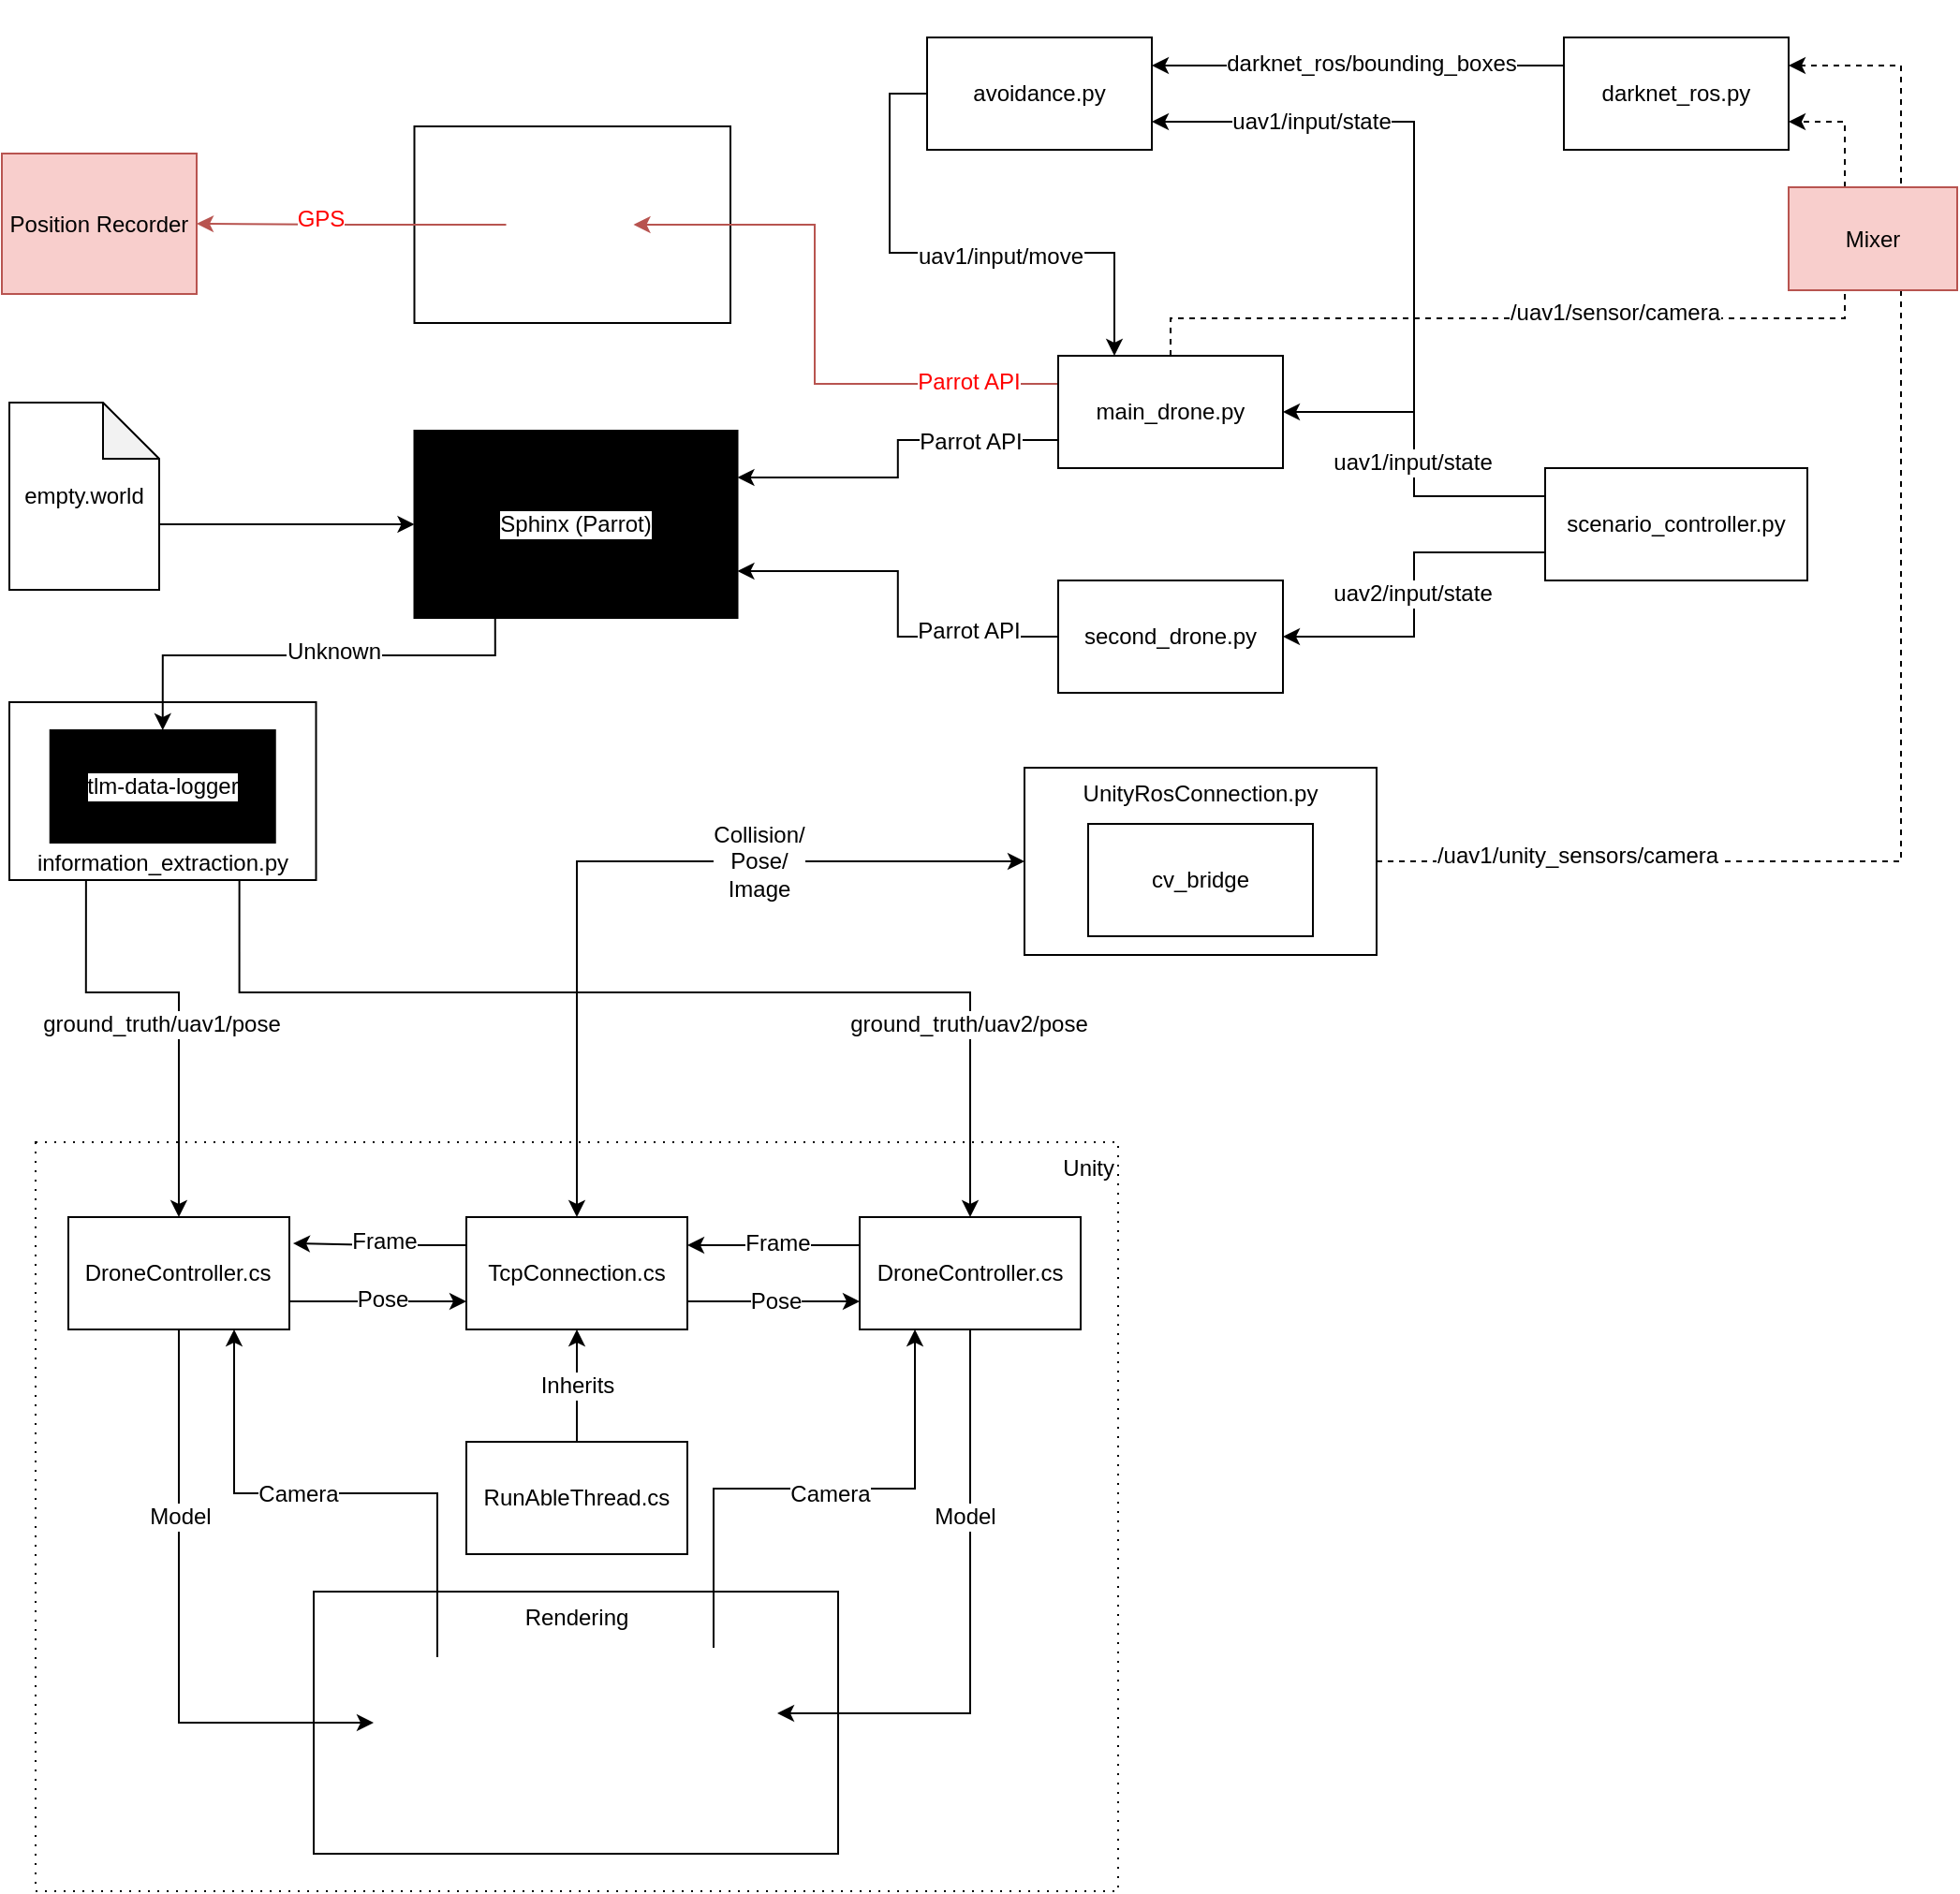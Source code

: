 <mxfile version="13.4.2" type="device"><diagram id="sR26R4YQHqEtjkeURN7Z" name="Page-1"><mxGraphModel dx="1593" dy="1179" grid="1" gridSize="10" guides="1" tooltips="1" connect="1" arrows="1" fold="1" page="1" pageScale="1" pageWidth="850" pageHeight="1100" math="0" shadow="0"><root><mxCell id="0"/><mxCell id="1" parent="0"/><mxCell id="xuFdxGa5tOCeXGsnWlZY-67" value="" style="rounded=0;whiteSpace=wrap;html=1;fillColor=none;align=center;fontSize=12;" vertex="1" parent="1"><mxGeometry x="316.25" y="117.5" width="168.75" height="105" as="geometry"/></mxCell><mxCell id="xuFdxGa5tOCeXGsnWlZY-58" style="edgeStyle=orthogonalEdgeStyle;rounded=0;orthogonalLoop=1;jettySize=auto;html=1;exitX=1;exitY=0.5;exitDx=0;exitDy=0;entryX=1;entryY=0.25;entryDx=0;entryDy=0;startArrow=none;startFill=0;endArrow=classic;endFill=1;dashed=1;fontSize=12;" edge="1" parent="1" source="xuFdxGa5tOCeXGsnWlZY-50" target="qe2rlAoDOOOY7LsXAlul-17"><mxGeometry relative="1" as="geometry"><Array as="points"><mxPoint x="1110" y="510"/><mxPoint x="1110" y="85"/></Array></mxGeometry></mxCell><mxCell id="xuFdxGa5tOCeXGsnWlZY-50" value="UnityRosConnection.py" style="rounded=0;whiteSpace=wrap;html=1;verticalAlign=top;fontSize=12;" vertex="1" parent="1"><mxGeometry x="642" y="460" width="188" height="100" as="geometry"/></mxCell><mxCell id="xuFdxGa5tOCeXGsnWlZY-43" style="edgeStyle=orthogonalEdgeStyle;rounded=0;orthogonalLoop=1;jettySize=auto;html=1;exitX=0.25;exitY=1;exitDx=0;exitDy=0;entryX=0.5;entryY=0;entryDx=0;entryDy=0;startArrow=none;startFill=0;endArrow=classic;endFill=1;fontSize=12;" edge="1" parent="1" source="qe2rlAoDOOOY7LsXAlul-18" target="xuFdxGa5tOCeXGsnWlZY-6"><mxGeometry relative="1" as="geometry"><Array as="points"><mxPoint x="141" y="580"/><mxPoint x="191" y="580"/></Array></mxGeometry></mxCell><mxCell id="xuFdxGa5tOCeXGsnWlZY-44" style="edgeStyle=orthogonalEdgeStyle;rounded=0;orthogonalLoop=1;jettySize=auto;html=1;exitX=0.75;exitY=1;exitDx=0;exitDy=0;entryX=0.5;entryY=0;entryDx=0;entryDy=0;startArrow=none;startFill=0;endArrow=classic;endFill=1;fontSize=12;" edge="1" parent="1" source="qe2rlAoDOOOY7LsXAlul-18" target="qe2rlAoDOOOY7LsXAlul-22"><mxGeometry relative="1" as="geometry"><Array as="points"><mxPoint x="223" y="580"/><mxPoint x="613" y="580"/></Array></mxGeometry></mxCell><mxCell id="qe2rlAoDOOOY7LsXAlul-18" value="&lt;div style=&quot;font-size: 12px;&quot;&gt;information_extraction.py&lt;/div&gt;" style="rounded=0;whiteSpace=wrap;html=1;verticalAlign=bottom;align=center;fontSize=12;" parent="1" vertex="1"><mxGeometry x="100" y="425" width="163.75" height="95" as="geometry"/></mxCell><mxCell id="qe2rlAoDOOOY7LsXAlul-2" value="Unity" style="rounded=0;whiteSpace=wrap;html=1;verticalAlign=top;align=right;fillColor=none;dashed=1;dashPattern=1 4;fontSize=12;" parent="1" vertex="1"><mxGeometry x="114" y="660" width="578" height="400" as="geometry"/></mxCell><mxCell id="xuFdxGa5tOCeXGsnWlZY-19" value="&lt;div style=&quot;font-size: 12px;&quot;&gt;Rendering&lt;/div&gt;" style="rounded=0;whiteSpace=wrap;html=1;labelBackgroundColor=#ffffff;align=center;verticalAlign=top;fillColor=none;fontSize=12;" vertex="1" parent="1"><mxGeometry x="262.5" y="900" width="280" height="140" as="geometry"/></mxCell><mxCell id="xuFdxGa5tOCeXGsnWlZY-40" style="edgeStyle=orthogonalEdgeStyle;rounded=0;orthogonalLoop=1;jettySize=auto;html=1;exitX=0.25;exitY=1;exitDx=0;exitDy=0;entryX=0.5;entryY=0;entryDx=0;entryDy=0;fontSize=12;" edge="1" parent="1" source="qe2rlAoDOOOY7LsXAlul-1" target="qe2rlAoDOOOY7LsXAlul-19"><mxGeometry relative="1" as="geometry"><Array as="points"><mxPoint x="359" y="400"/><mxPoint x="182" y="400"/></Array></mxGeometry></mxCell><mxCell id="qe2rlAoDOOOY7LsXAlul-1" value="Sphinx (Parrot)" style="rounded=0;whiteSpace=wrap;html=1;fillColor=#000000;labelBackgroundColor=#ffffff;fontSize=12;" parent="1" vertex="1"><mxGeometry x="316.25" y="280" width="172.5" height="100" as="geometry"/></mxCell><mxCell id="xuFdxGa5tOCeXGsnWlZY-56" style="edgeStyle=orthogonalEdgeStyle;rounded=0;orthogonalLoop=1;jettySize=auto;html=1;exitX=0.5;exitY=0;exitDx=0;exitDy=0;startArrow=none;startFill=0;endArrow=classic;endFill=1;entryX=1;entryY=0.75;entryDx=0;entryDy=0;dashed=1;fontSize=12;" edge="1" parent="1" source="qe2rlAoDOOOY7LsXAlul-13" target="qe2rlAoDOOOY7LsXAlul-17"><mxGeometry relative="1" as="geometry"><mxPoint x="1060" y="200" as="targetPoint"/><Array as="points"><mxPoint x="720" y="220"/><mxPoint x="1080" y="220"/><mxPoint x="1080" y="115"/></Array></mxGeometry></mxCell><mxCell id="xuFdxGa5tOCeXGsnWlZY-72" style="edgeStyle=orthogonalEdgeStyle;rounded=0;orthogonalLoop=1;jettySize=auto;html=1;exitX=0;exitY=0.75;exitDx=0;exitDy=0;entryX=1;entryY=0.25;entryDx=0;entryDy=0;startArrow=none;startFill=0;endArrow=classic;endFill=1;fontSize=12;" edge="1" parent="1" source="qe2rlAoDOOOY7LsXAlul-13" target="qe2rlAoDOOOY7LsXAlul-1"><mxGeometry relative="1" as="geometry"/></mxCell><mxCell id="xuFdxGa5tOCeXGsnWlZY-74" style="edgeStyle=orthogonalEdgeStyle;rounded=0;orthogonalLoop=1;jettySize=auto;html=1;exitX=0;exitY=0.25;exitDx=0;exitDy=0;entryX=1;entryY=0.5;entryDx=0;entryDy=0;startArrow=none;startFill=0;endArrow=classic;endFill=1;fillColor=#f8cecc;strokeColor=#b85450;fontSize=12;" edge="1" parent="1" source="qe2rlAoDOOOY7LsXAlul-13" target="xuFdxGa5tOCeXGsnWlZY-66"><mxGeometry relative="1" as="geometry"><Array as="points"><mxPoint x="530" y="255"/><mxPoint x="530" y="170"/></Array></mxGeometry></mxCell><mxCell id="qe2rlAoDOOOY7LsXAlul-13" value="main_drone.py" style="rounded=0;whiteSpace=wrap;html=1;fontSize=12;" parent="1" vertex="1"><mxGeometry x="660" y="240" width="120" height="60" as="geometry"/></mxCell><mxCell id="xuFdxGa5tOCeXGsnWlZY-28" style="edgeStyle=orthogonalEdgeStyle;rounded=0;orthogonalLoop=1;jettySize=auto;html=1;exitX=0;exitY=0.5;exitDx=0;exitDy=0;entryX=1;entryY=0.75;entryDx=0;entryDy=0;fontSize=12;" edge="1" parent="1" source="qe2rlAoDOOOY7LsXAlul-14" target="qe2rlAoDOOOY7LsXAlul-1"><mxGeometry relative="1" as="geometry"/></mxCell><mxCell id="qe2rlAoDOOOY7LsXAlul-14" value="&lt;div style=&quot;font-size: 12px;&quot;&gt;second_drone.py&lt;/div&gt;" style="rounded=0;whiteSpace=wrap;html=1;fontSize=12;" parent="1" vertex="1"><mxGeometry x="660" y="360" width="120" height="60" as="geometry"/></mxCell><mxCell id="xuFdxGa5tOCeXGsnWlZY-32" style="edgeStyle=orthogonalEdgeStyle;rounded=0;orthogonalLoop=1;jettySize=auto;html=1;exitX=0;exitY=0.25;exitDx=0;exitDy=0;entryX=1;entryY=0.5;entryDx=0;entryDy=0;fontSize=12;" edge="1" parent="1" source="qe2rlAoDOOOY7LsXAlul-15" target="qe2rlAoDOOOY7LsXAlul-13"><mxGeometry relative="1" as="geometry"/></mxCell><mxCell id="xuFdxGa5tOCeXGsnWlZY-33" style="edgeStyle=orthogonalEdgeStyle;rounded=0;orthogonalLoop=1;jettySize=auto;html=1;exitX=0;exitY=0.75;exitDx=0;exitDy=0;entryX=1;entryY=0.5;entryDx=0;entryDy=0;fontSize=12;" edge="1" parent="1" source="qe2rlAoDOOOY7LsXAlul-15" target="qe2rlAoDOOOY7LsXAlul-14"><mxGeometry relative="1" as="geometry"/></mxCell><mxCell id="xuFdxGa5tOCeXGsnWlZY-65" style="edgeStyle=orthogonalEdgeStyle;rounded=0;orthogonalLoop=1;jettySize=auto;html=1;exitX=0;exitY=0.25;exitDx=0;exitDy=0;entryX=1;entryY=0.75;entryDx=0;entryDy=0;startArrow=none;startFill=0;endArrow=classic;endFill=1;fontSize=12;" edge="1" parent="1" source="qe2rlAoDOOOY7LsXAlul-15" target="qe2rlAoDOOOY7LsXAlul-16"><mxGeometry relative="1" as="geometry"><Array as="points"><mxPoint x="850" y="315"/><mxPoint x="850" y="115"/></Array></mxGeometry></mxCell><mxCell id="qe2rlAoDOOOY7LsXAlul-15" value="scenario_controller.py" style="rounded=0;whiteSpace=wrap;html=1;fontSize=12;" parent="1" vertex="1"><mxGeometry x="920" y="300" width="140" height="60" as="geometry"/></mxCell><mxCell id="xuFdxGa5tOCeXGsnWlZY-63" style="edgeStyle=orthogonalEdgeStyle;rounded=0;orthogonalLoop=1;jettySize=auto;html=1;exitX=0;exitY=0.5;exitDx=0;exitDy=0;entryX=0.25;entryY=0;entryDx=0;entryDy=0;startArrow=none;startFill=0;endArrow=classic;endFill=1;fontSize=12;" edge="1" parent="1" source="qe2rlAoDOOOY7LsXAlul-16" target="qe2rlAoDOOOY7LsXAlul-13"><mxGeometry relative="1" as="geometry"/></mxCell><mxCell id="qe2rlAoDOOOY7LsXAlul-16" value="&lt;div style=&quot;font-size: 12px;&quot;&gt;avoidance.py&lt;/div&gt;" style="rounded=0;whiteSpace=wrap;html=1;fontSize=12;" parent="1" vertex="1"><mxGeometry x="590" y="70" width="120" height="60" as="geometry"/></mxCell><mxCell id="xuFdxGa5tOCeXGsnWlZY-64" style="edgeStyle=orthogonalEdgeStyle;rounded=0;orthogonalLoop=1;jettySize=auto;html=1;exitX=0;exitY=0.25;exitDx=0;exitDy=0;entryX=1;entryY=0.25;entryDx=0;entryDy=0;startArrow=none;startFill=0;endArrow=classic;endFill=1;fontSize=12;" edge="1" parent="1" source="qe2rlAoDOOOY7LsXAlul-17" target="qe2rlAoDOOOY7LsXAlul-16"><mxGeometry relative="1" as="geometry"/></mxCell><mxCell id="qe2rlAoDOOOY7LsXAlul-17" value="darknet_ros.py" style="rounded=0;whiteSpace=wrap;html=1;fontSize=12;" parent="1" vertex="1"><mxGeometry x="930" y="70" width="120" height="60" as="geometry"/></mxCell><mxCell id="qe2rlAoDOOOY7LsXAlul-19" value="tlm-data-logger" style="rounded=0;whiteSpace=wrap;html=1;labelBackgroundColor=#ffffff;fillColor=#000000;fontSize=12;" parent="1" vertex="1"><mxGeometry x="121.87" y="440" width="120" height="60" as="geometry"/></mxCell><mxCell id="qe2rlAoDOOOY7LsXAlul-21" value="cv_bridge" style="rounded=0;whiteSpace=wrap;html=1;fontSize=12;" parent="1" vertex="1"><mxGeometry x="676" y="490" width="120" height="60" as="geometry"/></mxCell><mxCell id="qe2rlAoDOOOY7LsXAlul-31" style="edgeStyle=orthogonalEdgeStyle;rounded=0;orthogonalLoop=1;jettySize=auto;html=1;exitX=0;exitY=0.25;exitDx=0;exitDy=0;entryX=1;entryY=0.25;entryDx=0;entryDy=0;startArrow=none;startFill=0;fontSize=12;" parent="1" source="qe2rlAoDOOOY7LsXAlul-22" target="qe2rlAoDOOOY7LsXAlul-24" edge="1"><mxGeometry relative="1" as="geometry"/></mxCell><mxCell id="xuFdxGa5tOCeXGsnWlZY-23" style="edgeStyle=orthogonalEdgeStyle;rounded=0;orthogonalLoop=1;jettySize=auto;html=1;exitX=0.5;exitY=1;exitDx=0;exitDy=0;entryX=1;entryY=0.5;entryDx=0;entryDy=0;fontSize=12;" edge="1" parent="1" source="qe2rlAoDOOOY7LsXAlul-22" target="qe2rlAoDOOOY7LsXAlul-47"><mxGeometry relative="1" as="geometry"/></mxCell><mxCell id="qe2rlAoDOOOY7LsXAlul-22" value="DroneController.cs" style="rounded=0;whiteSpace=wrap;html=1;fontSize=12;" parent="1" vertex="1"><mxGeometry x="554" y="700" width="118" height="60" as="geometry"/></mxCell><mxCell id="qe2rlAoDOOOY7LsXAlul-23" value="RunAbleThread.cs" style="rounded=0;whiteSpace=wrap;html=1;fontSize=12;" parent="1" vertex="1"><mxGeometry x="344" y="820" width="118" height="60" as="geometry"/></mxCell><mxCell id="qe2rlAoDOOOY7LsXAlul-32" style="edgeStyle=orthogonalEdgeStyle;rounded=0;orthogonalLoop=1;jettySize=auto;html=1;exitX=1;exitY=0.75;exitDx=0;exitDy=0;entryX=0;entryY=0.75;entryDx=0;entryDy=0;startArrow=none;startFill=0;fontSize=12;" parent="1" source="qe2rlAoDOOOY7LsXAlul-24" target="qe2rlAoDOOOY7LsXAlul-22" edge="1"><mxGeometry relative="1" as="geometry"/></mxCell><mxCell id="xuFdxGa5tOCeXGsnWlZY-51" style="edgeStyle=orthogonalEdgeStyle;rounded=0;orthogonalLoop=1;jettySize=auto;html=1;exitX=0.5;exitY=0;exitDx=0;exitDy=0;entryX=0;entryY=0.5;entryDx=0;entryDy=0;startArrow=classic;startFill=1;endArrow=classic;endFill=1;fontSize=12;" edge="1" parent="1" source="qe2rlAoDOOOY7LsXAlul-24" target="xuFdxGa5tOCeXGsnWlZY-50"><mxGeometry relative="1" as="geometry"/></mxCell><mxCell id="qe2rlAoDOOOY7LsXAlul-24" value="TcpConnection.cs" style="rounded=0;whiteSpace=wrap;html=1;fontSize=12;" parent="1" vertex="1"><mxGeometry x="344" y="700" width="118" height="60" as="geometry"/></mxCell><mxCell id="qe2rlAoDOOOY7LsXAlul-28" value="" style="endArrow=classic;html=1;exitX=0.5;exitY=0;exitDx=0;exitDy=0;entryX=0.5;entryY=1;entryDx=0;entryDy=0;fontSize=12;" parent="1" source="qe2rlAoDOOOY7LsXAlul-23" target="qe2rlAoDOOOY7LsXAlul-24" edge="1"><mxGeometry relative="1" as="geometry"><mxPoint x="804" y="920" as="sourcePoint"/><mxPoint x="904" y="920" as="targetPoint"/></mxGeometry></mxCell><mxCell id="qe2rlAoDOOOY7LsXAlul-29" value="Inherits" style="edgeLabel;resizable=0;html=1;align=center;verticalAlign=middle;fontSize=12;" parent="qe2rlAoDOOOY7LsXAlul-28" connectable="0" vertex="1"><mxGeometry relative="1" as="geometry"/></mxCell><mxCell id="qe2rlAoDOOOY7LsXAlul-33" value="Pose" style="edgeLabel;resizable=0;html=1;align=center;verticalAlign=middle;fontSize=12;" parent="1" connectable="0" vertex="1"><mxGeometry x="509" y="745" as="geometry"/></mxCell><mxCell id="qe2rlAoDOOOY7LsXAlul-34" value="Frame" style="edgeLabel;resizable=0;html=1;align=center;verticalAlign=middle;fontSize=12;" parent="1" connectable="0" vertex="1"><mxGeometry x="510" y="714" as="geometry"/></mxCell><mxCell id="xuFdxGa5tOCeXGsnWlZY-45" style="edgeStyle=orthogonalEdgeStyle;rounded=0;orthogonalLoop=1;jettySize=auto;html=1;exitX=0.5;exitY=0;exitDx=0;exitDy=0;entryX=0.25;entryY=1;entryDx=0;entryDy=0;startArrow=none;startFill=0;endArrow=classic;endFill=1;fontSize=12;" edge="1" parent="1" source="qe2rlAoDOOOY7LsXAlul-47" target="qe2rlAoDOOOY7LsXAlul-22"><mxGeometry relative="1" as="geometry"/></mxCell><mxCell id="qe2rlAoDOOOY7LsXAlul-47" value="" style="shape=image;html=1;verticalAlign=top;verticalLabelPosition=bottom;labelBackgroundColor=#ffffff;imageAspect=0;aspect=fixed;image=https://cdn2.iconfinder.com/data/icons/innovation-technology-1/512/tech_0011-128.png;fillColor=none;align=right;fontSize=12;" parent="1" vertex="1"><mxGeometry x="442" y="930" width="68" height="70" as="geometry"/></mxCell><mxCell id="qe2rlAoDOOOY7LsXAlul-48" style="edgeStyle=orthogonalEdgeStyle;rounded=0;orthogonalLoop=1;jettySize=auto;html=1;exitX=0.5;exitY=1;exitDx=0;exitDy=0;startArrow=none;startFill=0;fontSize=12;" parent="1" edge="1"><mxGeometry relative="1" as="geometry"><mxPoint x="714" y="734" as="sourcePoint"/><mxPoint x="714" y="734" as="targetPoint"/></mxGeometry></mxCell><mxCell id="qe2rlAoDOOOY7LsXAlul-55" value="ground_truth/uav1/pose" style="edgeLabel;resizable=0;html=1;align=center;verticalAlign=middle;fontSize=12;" parent="1" connectable="0" vertex="1"><mxGeometry x="181.87" y="600" as="geometry"><mxPoint x="-1" y="-3" as="offset"/></mxGeometry></mxCell><mxCell id="xuFdxGa5tOCeXGsnWlZY-22" style="edgeStyle=orthogonalEdgeStyle;rounded=0;orthogonalLoop=1;jettySize=auto;html=1;exitX=0.5;exitY=1;exitDx=0;exitDy=0;entryX=0;entryY=0.5;entryDx=0;entryDy=0;fontSize=12;" edge="1" parent="1" source="xuFdxGa5tOCeXGsnWlZY-6" target="xuFdxGa5tOCeXGsnWlZY-18"><mxGeometry relative="1" as="geometry"/></mxCell><mxCell id="xuFdxGa5tOCeXGsnWlZY-6" value="DroneController.cs" style="rounded=0;whiteSpace=wrap;html=1;fontSize=12;" vertex="1" parent="1"><mxGeometry x="131.49" y="700" width="118" height="60" as="geometry"/></mxCell><mxCell id="xuFdxGa5tOCeXGsnWlZY-10" style="edgeStyle=orthogonalEdgeStyle;rounded=0;orthogonalLoop=1;jettySize=auto;html=1;exitX=0;exitY=0.25;exitDx=0;exitDy=0;startArrow=none;startFill=0;fontSize=12;" edge="1" parent="1" source="qe2rlAoDOOOY7LsXAlul-24"><mxGeometry relative="1" as="geometry"><mxPoint x="344" y="714" as="sourcePoint"/><mxPoint x="251.49" y="714" as="targetPoint"/></mxGeometry></mxCell><mxCell id="xuFdxGa5tOCeXGsnWlZY-11" style="edgeStyle=orthogonalEdgeStyle;rounded=0;orthogonalLoop=1;jettySize=auto;html=1;entryX=0;entryY=0.75;entryDx=0;entryDy=0;startArrow=none;startFill=0;exitX=1;exitY=0.75;exitDx=0;exitDy=0;fontSize=12;" edge="1" parent="1" source="xuFdxGa5tOCeXGsnWlZY-6" target="qe2rlAoDOOOY7LsXAlul-24"><mxGeometry relative="1" as="geometry"><mxPoint x="254.49" y="744" as="sourcePoint"/><mxPoint x="344" y="744" as="targetPoint"/></mxGeometry></mxCell><mxCell id="xuFdxGa5tOCeXGsnWlZY-12" value="Pose" style="edgeLabel;resizable=0;html=1;align=center;verticalAlign=middle;fontSize=12;" connectable="0" vertex="1" parent="1"><mxGeometry x="299" y="744" as="geometry"/></mxCell><mxCell id="xuFdxGa5tOCeXGsnWlZY-13" value="Frame" style="edgeLabel;resizable=0;html=1;align=center;verticalAlign=middle;fontSize=12;" connectable="0" vertex="1" parent="1"><mxGeometry x="300" y="713" as="geometry"/></mxCell><mxCell id="xuFdxGa5tOCeXGsnWlZY-46" style="edgeStyle=orthogonalEdgeStyle;rounded=0;orthogonalLoop=1;jettySize=auto;html=1;exitX=0.5;exitY=0;exitDx=0;exitDy=0;entryX=0.75;entryY=1;entryDx=0;entryDy=0;startArrow=none;startFill=0;endArrow=classic;endFill=1;fontSize=12;" edge="1" parent="1" source="xuFdxGa5tOCeXGsnWlZY-18" target="xuFdxGa5tOCeXGsnWlZY-6"><mxGeometry relative="1" as="geometry"/></mxCell><mxCell id="xuFdxGa5tOCeXGsnWlZY-18" value="" style="shape=image;html=1;verticalAlign=top;verticalLabelPosition=bottom;labelBackgroundColor=#ffffff;imageAspect=0;aspect=fixed;image=https://cdn2.iconfinder.com/data/icons/innovation-technology-1/512/tech_0011-128.png;fillColor=none;align=right;fontSize=12;" vertex="1" parent="1"><mxGeometry x="294.5" y="935" width="68" height="70" as="geometry"/></mxCell><mxCell id="xuFdxGa5tOCeXGsnWlZY-24" value="Model" style="edgeLabel;resizable=0;html=1;align=center;verticalAlign=middle;fontSize=12;" connectable="0" vertex="1" parent="1"><mxGeometry x="613" y="860" as="geometry"><mxPoint x="-3" as="offset"/></mxGeometry></mxCell><mxCell id="xuFdxGa5tOCeXGsnWlZY-25" value="Model" style="edgeLabel;resizable=0;html=1;align=center;verticalAlign=middle;fontSize=12;" connectable="0" vertex="1" parent="1"><mxGeometry x="190.49" y="860" as="geometry"/></mxCell><mxCell id="xuFdxGa5tOCeXGsnWlZY-26" value="ground_truth/uav2/pose" style="edgeLabel;resizable=0;html=1;align=center;verticalAlign=middle;fontSize=12;" connectable="0" vertex="1" parent="1"><mxGeometry x="613" y="600" as="geometry"><mxPoint x="-1" y="-3" as="offset"/></mxGeometry></mxCell><mxCell id="xuFdxGa5tOCeXGsnWlZY-31" value="Parrot API" style="edgeLabel;resizable=0;html=1;align=center;verticalAlign=middle;fontSize=12;" connectable="0" vertex="1" parent="1"><mxGeometry x="613" y="390" as="geometry"><mxPoint x="-1" y="-3" as="offset"/></mxGeometry></mxCell><mxCell id="xuFdxGa5tOCeXGsnWlZY-34" value="uav2/input/state" style="edgeLabel;resizable=0;html=1;align=center;verticalAlign=middle;fontSize=12;" connectable="0" vertex="1" parent="1"><mxGeometry x="850" y="370" as="geometry"><mxPoint x="-1" y="-3" as="offset"/></mxGeometry></mxCell><mxCell id="xuFdxGa5tOCeXGsnWlZY-35" value="uav1/input/state" style="edgeLabel;resizable=0;html=1;align=center;verticalAlign=middle;fontSize=12;" connectable="0" vertex="1" parent="1"><mxGeometry x="850" y="300" as="geometry"><mxPoint x="-1" y="-3" as="offset"/></mxGeometry></mxCell><mxCell id="xuFdxGa5tOCeXGsnWlZY-49" style="edgeStyle=orthogonalEdgeStyle;rounded=0;orthogonalLoop=1;jettySize=auto;html=1;exitX=0;exitY=0;exitDx=80;exitDy=65;exitPerimeter=0;entryX=0;entryY=0.5;entryDx=0;entryDy=0;startArrow=none;startFill=0;endArrow=classic;endFill=1;fontSize=12;" edge="1" parent="1" source="xuFdxGa5tOCeXGsnWlZY-36" target="qe2rlAoDOOOY7LsXAlul-1"><mxGeometry relative="1" as="geometry"/></mxCell><mxCell id="xuFdxGa5tOCeXGsnWlZY-36" value="empty.world" style="shape=note;whiteSpace=wrap;html=1;backgroundOutline=1;darkOpacity=0.05;fontSize=12;" vertex="1" parent="1"><mxGeometry x="100" y="265" width="80" height="100" as="geometry"/></mxCell><mxCell id="xuFdxGa5tOCeXGsnWlZY-47" value="Camera" style="edgeLabel;resizable=0;html=1;align=center;verticalAlign=middle;fontSize=12;" connectable="0" vertex="1" parent="1"><mxGeometry x="270" y="850" as="geometry"><mxPoint x="-16" y="-2" as="offset"/></mxGeometry></mxCell><mxCell id="xuFdxGa5tOCeXGsnWlZY-48" value="Camera" style="edgeLabel;resizable=0;html=1;align=center;verticalAlign=middle;fontSize=12;" connectable="0" vertex="1" parent="1"><mxGeometry x="554" y="850" as="geometry"><mxPoint x="-16" y="-2" as="offset"/></mxGeometry></mxCell><mxCell id="xuFdxGa5tOCeXGsnWlZY-52" value="Collision/&lt;br style=&quot;font-size: 12px;&quot;&gt;Pose/&lt;br style=&quot;font-size: 12px;&quot;&gt;Image" style="edgeLabel;resizable=0;html=1;align=center;verticalAlign=middle;fontSize=12;" connectable="0" vertex="1" parent="1"><mxGeometry x="500" y="510" as="geometry"/></mxCell><mxCell id="xuFdxGa5tOCeXGsnWlZY-55" value="/uav1/unity_sensors/camera" style="edgeLabel;resizable=0;html=1;align=center;verticalAlign=middle;fontSize=12;" connectable="0" vertex="1" parent="1"><mxGeometry x="940" y="472.5" as="geometry"><mxPoint x="-3" y="34" as="offset"/></mxGeometry></mxCell><mxCell id="xuFdxGa5tOCeXGsnWlZY-57" value="/uav1/sensor/camera" style="edgeLabel;resizable=0;html=1;align=center;verticalAlign=middle;fontSize=12;" connectable="0" vertex="1" parent="1"><mxGeometry x="960" y="183" as="geometry"><mxPoint x="-3" y="34" as="offset"/></mxGeometry></mxCell><mxCell id="xuFdxGa5tOCeXGsnWlZY-60" value="darknet_ros/bounding_boxes" style="edgeLabel;resizable=0;html=1;align=center;verticalAlign=middle;fontSize=12;" connectable="0" vertex="1" parent="1"><mxGeometry x="830" y="50" as="geometry"><mxPoint x="-3" y="34" as="offset"/></mxGeometry></mxCell><mxCell id="xuFdxGa5tOCeXGsnWlZY-62" value="uav1/input/move" style="edgeLabel;resizable=0;html=1;align=center;verticalAlign=middle;fontSize=12;" connectable="0" vertex="1" parent="1"><mxGeometry x="630" y="190" as="geometry"><mxPoint x="-1" y="-3" as="offset"/></mxGeometry></mxCell><mxCell id="xuFdxGa5tOCeXGsnWlZY-83" style="edgeStyle=orthogonalEdgeStyle;rounded=0;orthogonalLoop=1;jettySize=auto;html=1;exitX=0;exitY=0.5;exitDx=0;exitDy=0;entryX=1;entryY=0.5;entryDx=0;entryDy=0;startArrow=none;startFill=0;endArrow=classic;endFill=1;fontColor=#FF0000;fillColor=#f8cecc;strokeColor=#b85450;fontSize=12;" edge="1" parent="1" source="xuFdxGa5tOCeXGsnWlZY-66" target="xuFdxGa5tOCeXGsnWlZY-82"><mxGeometry relative="1" as="geometry"/></mxCell><mxCell id="xuFdxGa5tOCeXGsnWlZY-66" value="" style="shape=image;html=1;verticalAlign=top;verticalLabelPosition=bottom;labelBackgroundColor=#ffffff;imageAspect=0;aspect=fixed;image=https://cdn2.iconfinder.com/data/icons/innovation-technology-1/512/tech_0011-128.png;fillColor=none;align=right;fontSize=12;" vertex="1" parent="1"><mxGeometry x="365.25" y="135" width="68" height="70" as="geometry"/></mxCell><mxCell id="xuFdxGa5tOCeXGsnWlZY-68" value="" style="shape=image;html=1;verticalAlign=top;verticalLabelPosition=bottom;labelBackgroundColor=#ffffff;imageAspect=0;aspect=fixed;image=https://cdn3.iconfinder.com/data/icons/faticons/32/globe-01-128.png;fillColor=none;align=center;fontSize=12;" vertex="1" parent="1"><mxGeometry x="326.25" y="123.5" width="24" height="24" as="geometry"/></mxCell><mxCell id="xuFdxGa5tOCeXGsnWlZY-73" value="Parrot API" style="edgeLabel;resizable=0;html=1;align=center;verticalAlign=middle;fontSize=12;" connectable="0" vertex="1" parent="1"><mxGeometry x="614" y="289" as="geometry"><mxPoint x="-1" y="-3" as="offset"/></mxGeometry></mxCell><mxCell id="xuFdxGa5tOCeXGsnWlZY-75" value="Parrot API" style="edgeLabel;resizable=0;html=1;align=center;verticalAlign=middle;fontColor=#FF0000;fontSize=12;" connectable="0" vertex="1" parent="1"><mxGeometry x="613" y="257" as="geometry"><mxPoint x="-1" y="-3" as="offset"/></mxGeometry></mxCell><mxCell id="xuFdxGa5tOCeXGsnWlZY-76" value="Unknown" style="edgeLabel;resizable=0;html=1;align=center;verticalAlign=middle;fontSize=12;" connectable="0" vertex="1" parent="1"><mxGeometry x="274" y="401" as="geometry"><mxPoint x="-1" y="-3" as="offset"/></mxGeometry></mxCell><mxCell id="xuFdxGa5tOCeXGsnWlZY-78" value="uav1/input/state" style="edgeLabel;resizable=0;html=1;align=center;verticalAlign=middle;fontSize=12;" connectable="0" vertex="1" parent="1"><mxGeometry x="796" y="117.5" as="geometry"><mxPoint x="-1" y="-3" as="offset"/></mxGeometry></mxCell><mxCell id="xuFdxGa5tOCeXGsnWlZY-79" value="Mixer" style="rounded=0;whiteSpace=wrap;html=1;fillColor=#f8cecc;align=center;strokeColor=#b85450;fontSize=12;" vertex="1" parent="1"><mxGeometry x="1050" y="150" width="90" height="55" as="geometry"/></mxCell><mxCell id="xuFdxGa5tOCeXGsnWlZY-82" value="Position Recorder" style="rounded=0;whiteSpace=wrap;html=1;fillColor=#f8cecc;align=center;strokeColor=#b85450;fontSize=12;" vertex="1" parent="1"><mxGeometry x="96" y="132" width="104" height="75" as="geometry"/></mxCell><mxCell id="xuFdxGa5tOCeXGsnWlZY-84" value="GPS" style="edgeLabel;resizable=0;html=1;align=center;verticalAlign=middle;fontColor=#FF0000;fontSize=12;" connectable="0" vertex="1" parent="1"><mxGeometry x="267" y="170" as="geometry"><mxPoint x="-1" y="-3" as="offset"/></mxGeometry></mxCell></root></mxGraphModel></diagram></mxfile>